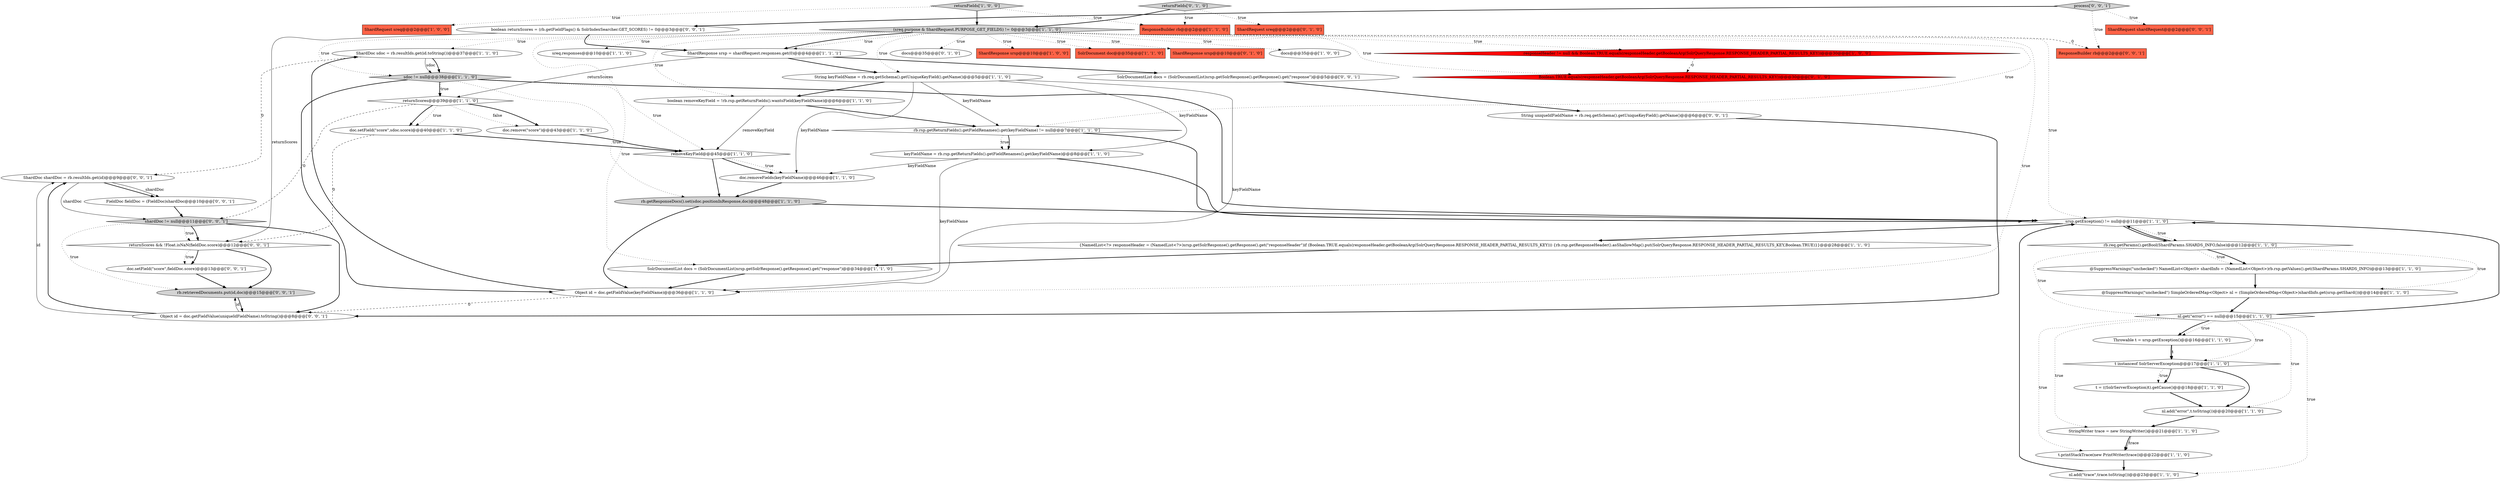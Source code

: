 digraph {
31 [style = filled, label = "sreq.responses@@@10@@@['1', '1', '0']", fillcolor = white, shape = ellipse image = "AAA0AAABBB1BBB"];
26 [style = filled, label = "ShardDoc sdoc = rb.resultIds.get(id.toString())@@@37@@@['1', '1', '0']", fillcolor = white, shape = ellipse image = "AAA0AAABBB1BBB"];
21 [style = filled, label = "keyFieldName = rb.rsp.getReturnFields().getFieldRenames().get(keyFieldName)@@@8@@@['1', '1', '0']", fillcolor = white, shape = ellipse image = "AAA0AAABBB1BBB"];
2 [style = filled, label = "rb.rsp.getReturnFields().getFieldRenames().get(keyFieldName) != null@@@7@@@['1', '1', '0']", fillcolor = white, shape = diamond image = "AAA0AAABBB1BBB"];
16 [style = filled, label = "responseHeader != null && Boolean.TRUE.equals(responseHeader.getBooleanArg(SolrQueryResponse.RESPONSE_HEADER_PARTIAL_RESULTS_KEY))@@@30@@@['1', '0', '0']", fillcolor = red, shape = diamond image = "AAA1AAABBB1BBB"];
33 [style = filled, label = "Object id = doc.getFieldValue(keyFieldName)@@@36@@@['1', '1', '0']", fillcolor = white, shape = ellipse image = "AAA0AAABBB1BBB"];
15 [style = filled, label = "removeKeyField@@@45@@@['1', '1', '0']", fillcolor = white, shape = diamond image = "AAA0AAABBB1BBB"];
11 [style = filled, label = "boolean removeKeyField = !rb.rsp.getReturnFields().wantsField(keyFieldName)@@@6@@@['1', '1', '0']", fillcolor = white, shape = ellipse image = "AAA0AAABBB1BBB"];
25 [style = filled, label = "ShardResponse srsp = shardRequest.responses.get(0)@@@4@@@['1', '1', '1']", fillcolor = white, shape = ellipse image = "AAA0AAABBB1BBB"];
3 [style = filled, label = "@SuppressWarnings(\"unchecked\") SimpleOrderedMap<Object> nl = (SimpleOrderedMap<Object>)shardInfo.get(srsp.getShard())@@@14@@@['1', '1', '0']", fillcolor = white, shape = ellipse image = "AAA0AAABBB1BBB"];
6 [style = filled, label = "rb.req.getParams().getBool(ShardParams.SHARDS_INFO,false)@@@12@@@['1', '1', '0']", fillcolor = white, shape = diamond image = "AAA0AAABBB1BBB"];
29 [style = filled, label = "doc.remove(\"score\")@@@43@@@['1', '1', '0']", fillcolor = white, shape = ellipse image = "AAA0AAABBB1BBB"];
40 [style = filled, label = "docs@@@35@@@['0', '1', '0']", fillcolor = white, shape = ellipse image = "AAA0AAABBB2BBB"];
30 [style = filled, label = "rb.getResponseDocs().set(sdoc.positionInResponse,doc)@@@48@@@['1', '1', '0']", fillcolor = lightgray, shape = ellipse image = "AAA0AAABBB1BBB"];
52 [style = filled, label = "SolrDocumentList docs = (SolrDocumentList)srsp.getSolrResponse().getResponse().get(\"response\")@@@5@@@['0', '0', '1']", fillcolor = white, shape = ellipse image = "AAA0AAABBB3BBB"];
19 [style = filled, label = "{NamedList<?> responseHeader = (NamedList<?>)srsp.getSolrResponse().getResponse().get(\"responseHeader\")if (Boolean.TRUE.equals(responseHeader.getBooleanArg(SolrQueryResponse.RESPONSE_HEADER_PARTIAL_RESULTS_KEY))) {rb.rsp.getResponseHeader().asShallowMap().put(SolrQueryResponse.RESPONSE_HEADER_PARTIAL_RESULTS_KEY,Boolean.TRUE)}}@@@28@@@['1', '1', '0']", fillcolor = white, shape = ellipse image = "AAA0AAABBB1BBB"];
8 [style = filled, label = "returnScores@@@39@@@['1', '1', '0']", fillcolor = white, shape = diamond image = "AAA0AAABBB1BBB"];
34 [style = filled, label = "nl.get(\"error\") == null@@@15@@@['1', '1', '0']", fillcolor = white, shape = diamond image = "AAA0AAABBB1BBB"];
17 [style = filled, label = "returnFields['1', '0', '0']", fillcolor = lightgray, shape = diamond image = "AAA0AAABBB1BBB"];
13 [style = filled, label = "ShardResponse srsp@@@10@@@['1', '0', '0']", fillcolor = tomato, shape = box image = "AAA0AAABBB1BBB"];
48 [style = filled, label = "boolean returnScores = (rb.getFieldFlags() & SolrIndexSearcher.GET_SCORES) != 0@@@3@@@['0', '0', '1']", fillcolor = white, shape = ellipse image = "AAA0AAABBB3BBB"];
9 [style = filled, label = "doc.removeFields(keyFieldName)@@@46@@@['1', '1', '0']", fillcolor = white, shape = ellipse image = "AAA0AAABBB1BBB"];
14 [style = filled, label = "t = ((SolrServerException)t).getCause()@@@18@@@['1', '1', '0']", fillcolor = white, shape = ellipse image = "AAA0AAABBB1BBB"];
41 [style = filled, label = "returnFields['0', '1', '0']", fillcolor = lightgray, shape = diamond image = "AAA0AAABBB2BBB"];
4 [style = filled, label = "ResponseBuilder rb@@@2@@@['1', '1', '0']", fillcolor = tomato, shape = box image = "AAA0AAABBB1BBB"];
39 [style = filled, label = "Boolean.TRUE.equals(responseHeader.getBooleanArg(SolrQueryResponse.RESPONSE_HEADER_PARTIAL_RESULTS_KEY))@@@30@@@['0', '1', '0']", fillcolor = red, shape = diamond image = "AAA1AAABBB2BBB"];
43 [style = filled, label = "FieldDoc fieldDoc = (FieldDoc)shardDoc@@@10@@@['0', '0', '1']", fillcolor = white, shape = ellipse image = "AAA0AAABBB3BBB"];
20 [style = filled, label = "doc.setField(\"score\",sdoc.score)@@@40@@@['1', '1', '0']", fillcolor = white, shape = ellipse image = "AAA0AAABBB1BBB"];
24 [style = filled, label = "t.printStackTrace(new PrintWriter(trace))@@@22@@@['1', '1', '0']", fillcolor = white, shape = ellipse image = "AAA0AAABBB1BBB"];
44 [style = filled, label = "returnScores && !Float.isNaN(fieldDoc.score)@@@12@@@['0', '0', '1']", fillcolor = white, shape = diamond image = "AAA0AAABBB3BBB"];
38 [style = filled, label = "ShardRequest sreq@@@2@@@['0', '1', '0']", fillcolor = tomato, shape = box image = "AAA0AAABBB2BBB"];
28 [style = filled, label = "t instanceof SolrServerException@@@17@@@['1', '1', '0']", fillcolor = white, shape = diamond image = "AAA0AAABBB1BBB"];
10 [style = filled, label = "Throwable t = srsp.getException()@@@16@@@['1', '1', '0']", fillcolor = white, shape = ellipse image = "AAA0AAABBB1BBB"];
7 [style = filled, label = "nl.add(\"error\",t.toString())@@@20@@@['1', '1', '0']", fillcolor = white, shape = ellipse image = "AAA0AAABBB1BBB"];
35 [style = filled, label = "nl.add(\"trace\",trace.toString())@@@23@@@['1', '1', '0']", fillcolor = white, shape = ellipse image = "AAA0AAABBB1BBB"];
0 [style = filled, label = "@SuppressWarnings(\"unchecked\") NamedList<Object> shardInfo = (NamedList<Object>)rb.rsp.getValues().get(ShardParams.SHARDS_INFO)@@@13@@@['1', '1', '0']", fillcolor = white, shape = ellipse image = "AAA0AAABBB1BBB"];
1 [style = filled, label = "ShardRequest sreq@@@2@@@['1', '0', '0']", fillcolor = tomato, shape = box image = "AAA0AAABBB1BBB"];
22 [style = filled, label = "(sreq.purpose & ShardRequest.PURPOSE_GET_FIELDS) != 0@@@3@@@['1', '1', '0']", fillcolor = lightgray, shape = diamond image = "AAA0AAABBB1BBB"];
47 [style = filled, label = "shardDoc != null@@@11@@@['0', '0', '1']", fillcolor = lightgray, shape = diamond image = "AAA0AAABBB3BBB"];
23 [style = filled, label = "StringWriter trace = new StringWriter()@@@21@@@['1', '1', '0']", fillcolor = white, shape = ellipse image = "AAA0AAABBB1BBB"];
18 [style = filled, label = "srsp.getException() != null@@@11@@@['1', '1', '0']", fillcolor = white, shape = diamond image = "AAA0AAABBB1BBB"];
50 [style = filled, label = "ResponseBuilder rb@@@2@@@['0', '0', '1']", fillcolor = tomato, shape = box image = "AAA0AAABBB3BBB"];
53 [style = filled, label = "ShardDoc shardDoc = rb.resultIds.get(id)@@@9@@@['0', '0', '1']", fillcolor = white, shape = ellipse image = "AAA0AAABBB3BBB"];
27 [style = filled, label = "sdoc != null@@@38@@@['1', '1', '0']", fillcolor = lightgray, shape = diamond image = "AAA0AAABBB1BBB"];
54 [style = filled, label = "rb.retrievedDocuments.put(id,doc)@@@15@@@['0', '0', '1']", fillcolor = lightgray, shape = ellipse image = "AAA0AAABBB3BBB"];
36 [style = filled, label = "SolrDocument doc@@@35@@@['1', '1', '0']", fillcolor = tomato, shape = box image = "AAA0AAABBB1BBB"];
45 [style = filled, label = "doc.setField(\"score\",fieldDoc.score)@@@13@@@['0', '0', '1']", fillcolor = white, shape = ellipse image = "AAA0AAABBB3BBB"];
49 [style = filled, label = "Object id = doc.getFieldValue(uniqueIdFieldName).toString()@@@8@@@['0', '0', '1']", fillcolor = white, shape = ellipse image = "AAA0AAABBB3BBB"];
37 [style = filled, label = "ShardResponse srsp@@@10@@@['0', '1', '0']", fillcolor = tomato, shape = box image = "AAA0AAABBB2BBB"];
32 [style = filled, label = "SolrDocumentList docs = (SolrDocumentList)srsp.getSolrResponse().getResponse().get(\"response\")@@@34@@@['1', '1', '0']", fillcolor = white, shape = ellipse image = "AAA0AAABBB1BBB"];
42 [style = filled, label = "process['0', '0', '1']", fillcolor = lightgray, shape = diamond image = "AAA0AAABBB3BBB"];
12 [style = filled, label = "docs@@@35@@@['1', '0', '0']", fillcolor = white, shape = ellipse image = "AAA0AAABBB1BBB"];
46 [style = filled, label = "ShardRequest shardRequest@@@2@@@['0', '0', '1']", fillcolor = tomato, shape = box image = "AAA0AAABBB3BBB"];
5 [style = filled, label = "String keyFieldName = rb.req.getSchema().getUniqueKeyField().getName()@@@5@@@['1', '1', '0']", fillcolor = white, shape = ellipse image = "AAA0AAABBB1BBB"];
51 [style = filled, label = "String uniqueIdFieldName = rb.req.getSchema().getUniqueKeyField().getName()@@@6@@@['0', '0', '1']", fillcolor = white, shape = ellipse image = "AAA0AAABBB3BBB"];
29->15 [style = bold, label=""];
22->31 [style = dotted, label="true"];
25->52 [style = bold, label=""];
17->1 [style = dotted, label="true"];
28->14 [style = dotted, label="true"];
34->18 [style = bold, label=""];
49->54 [style = solid, label="id"];
5->9 [style = solid, label="keyFieldName"];
42->48 [style = bold, label=""];
27->15 [style = dotted, label="true"];
5->21 [style = solid, label="keyFieldName"];
33->49 [style = dashed, label="0"];
30->18 [style = bold, label=""];
41->38 [style = dotted, label="true"];
21->18 [style = bold, label=""];
28->14 [style = bold, label=""];
15->9 [style = dotted, label="true"];
14->7 [style = bold, label=""];
34->23 [style = dotted, label="true"];
3->34 [style = bold, label=""];
47->49 [style = bold, label=""];
20->44 [style = dashed, label="0"];
8->20 [style = bold, label=""];
22->16 [style = dotted, label="true"];
5->2 [style = solid, label="keyFieldName"];
8->20 [style = dotted, label="true"];
47->54 [style = dotted, label="true"];
27->33 [style = bold, label=""];
6->0 [style = dotted, label="true"];
41->22 [style = bold, label=""];
6->3 [style = dotted, label="true"];
20->15 [style = bold, label=""];
16->39 [style = dashed, label="0"];
0->3 [style = bold, label=""];
34->28 [style = dotted, label="true"];
22->25 [style = bold, label=""];
54->49 [style = bold, label=""];
35->18 [style = bold, label=""];
23->24 [style = solid, label="trace"];
18->19 [style = bold, label=""];
22->33 [style = dotted, label="true"];
2->18 [style = bold, label=""];
2->21 [style = dotted, label="true"];
27->8 [style = dotted, label="true"];
34->7 [style = dotted, label="true"];
18->6 [style = dotted, label="true"];
26->27 [style = bold, label=""];
43->47 [style = bold, label=""];
2->21 [style = bold, label=""];
15->9 [style = bold, label=""];
10->28 [style = solid, label="t"];
4->50 [style = dashed, label="0"];
7->23 [style = bold, label=""];
22->13 [style = dotted, label="true"];
47->44 [style = bold, label=""];
5->11 [style = bold, label=""];
52->51 [style = bold, label=""];
22->32 [style = dotted, label="true"];
53->43 [style = bold, label=""];
44->45 [style = bold, label=""];
27->8 [style = bold, label=""];
44->45 [style = dotted, label="true"];
44->54 [style = bold, label=""];
53->43 [style = solid, label="shardDoc"];
27->18 [style = bold, label=""];
22->18 [style = dotted, label="true"];
34->24 [style = dotted, label="true"];
30->33 [style = bold, label=""];
17->4 [style = dotted, label="true"];
6->18 [style = bold, label=""];
11->15 [style = solid, label="removeKeyField"];
22->25 [style = dotted, label="true"];
34->10 [style = dotted, label="true"];
22->37 [style = dotted, label="true"];
32->33 [style = bold, label=""];
26->53 [style = dashed, label="0"];
33->26 [style = bold, label=""];
22->5 [style = dotted, label="true"];
26->27 [style = solid, label="sdoc"];
19->32 [style = bold, label=""];
41->4 [style = dotted, label="true"];
22->26 [style = dotted, label="true"];
34->35 [style = dotted, label="true"];
18->6 [style = bold, label=""];
22->27 [style = dotted, label="true"];
22->36 [style = dotted, label="true"];
25->5 [style = bold, label=""];
5->33 [style = solid, label="keyFieldName"];
8->29 [style = dotted, label="false"];
8->47 [style = dashed, label="0"];
49->53 [style = solid, label="id"];
10->28 [style = bold, label=""];
42->50 [style = dotted, label="true"];
24->35 [style = bold, label=""];
25->8 [style = solid, label="returnScores"];
22->39 [style = dotted, label="true"];
53->47 [style = solid, label="shardDoc"];
28->7 [style = bold, label=""];
22->11 [style = dotted, label="true"];
47->44 [style = dotted, label="true"];
6->0 [style = bold, label=""];
22->40 [style = dotted, label="true"];
15->30 [style = bold, label=""];
9->30 [style = bold, label=""];
51->49 [style = bold, label=""];
17->22 [style = bold, label=""];
34->10 [style = bold, label=""];
11->2 [style = bold, label=""];
21->9 [style = solid, label="keyFieldName"];
22->12 [style = dotted, label="true"];
22->2 [style = dotted, label="true"];
49->53 [style = bold, label=""];
45->54 [style = bold, label=""];
27->30 [style = dotted, label="true"];
23->24 [style = bold, label=""];
48->44 [style = solid, label="returnScores"];
48->25 [style = bold, label=""];
6->34 [style = dotted, label="true"];
21->33 [style = solid, label="keyFieldName"];
42->46 [style = dotted, label="true"];
8->29 [style = bold, label=""];
}
